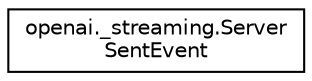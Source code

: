 digraph "Graphical Class Hierarchy"
{
 // LATEX_PDF_SIZE
  edge [fontname="Helvetica",fontsize="10",labelfontname="Helvetica",labelfontsize="10"];
  node [fontname="Helvetica",fontsize="10",shape=record];
  rankdir="LR";
  Node0 [label="openai._streaming.Server\lSentEvent",height=0.2,width=0.4,color="black", fillcolor="white", style="filled",URL="$classopenai_1_1__streaming_1_1ServerSentEvent.html",tooltip=" "];
}
